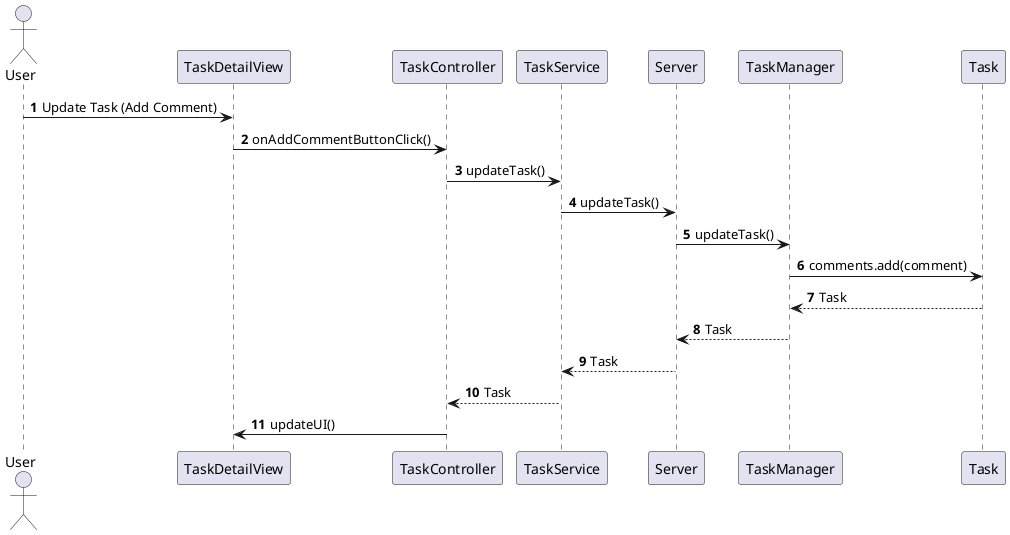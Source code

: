 @startuml
'https://plantuml.com/sequence-diagram

autonumber
actor User
participant TaskDetailView as UI
participant TaskController
participant TaskService
participant Server
participant TaskManager
participant Task

User -> UI: Update Task (Add Comment)
UI -> TaskController: onAddCommentButtonClick()
TaskController -> TaskService: updateTask()
TaskService -> Server: updateTask()
Server -> TaskManager: updateTask()
TaskManager -> Task: comments.add(comment)
Task --> TaskManager: Task
TaskManager --> Server: Task
Server --> TaskService: Task
TaskService --> TaskController: Task
TaskController -> UI: updateUI()

@enduml